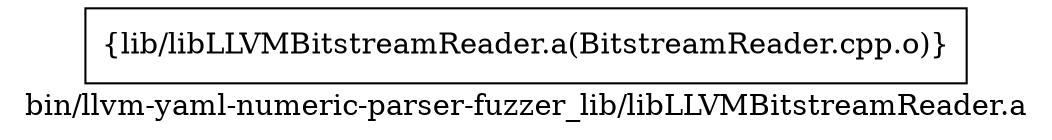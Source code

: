 digraph "bin/llvm-yaml-numeric-parser-fuzzer_lib/libLLVMBitstreamReader.a" {
	label="bin/llvm-yaml-numeric-parser-fuzzer_lib/libLLVMBitstreamReader.a";
	rankdir=LR;

	Node0x55a6f84f7e08 [shape=record,shape=box,group=0,label="{lib/libLLVMBitstreamReader.a(BitstreamReader.cpp.o)}"];
}
